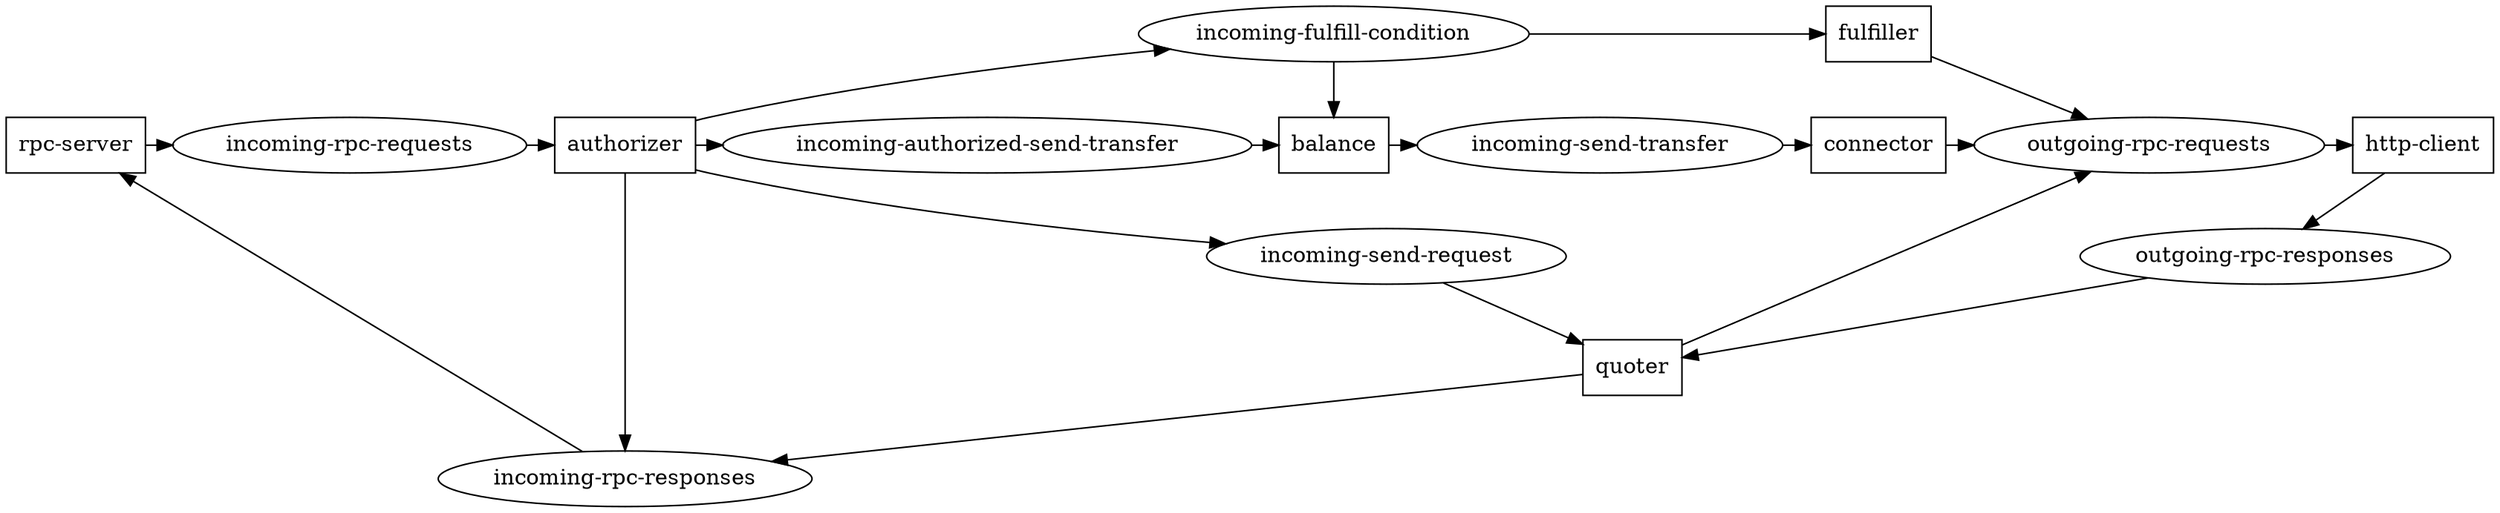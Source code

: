 digraph streams {
  subgraph components {
    node [ shape = box ];
    "rpc-server"
    "authorizer"
    "balance"
    "connector"
    "http-client"
    "fulfiller"
    "quoter"
  }

  "rpc-server" -> "incoming-rpc-requests" -> "authorizer";
  "authorizer" -> "incoming-authorized-send-transfer" -> "balance"
  "balance" -> "incoming-send-transfer" -> "connector";
  "incoming-fulfill-condition" -> "balance";
  "authorizer" -> "incoming-send-request" -> "quoter";
  "authorizer" -> "incoming-rpc-responses" -> "rpc-server";
  "authorizer" -> "incoming-fulfill-condition" -> "fulfiller";
  "connector" -> "outgoing-rpc-requests" -> "http-client";
  "quoter" -> "outgoing-rpc-requests";
  "http-client" -> "outgoing-rpc-responses" -> "quoter" -> "incoming-rpc-responses";
  "fulfiller" -> "outgoing-rpc-requests";

  { rank = same; "rpc-server" "incoming-rpc-requests" "authorizer" "incoming-authorized-send-transfer" "balance" "incoming-send-transfer" "connector" "outgoing-rpc-requests" "http-client" }
  { rank = source; "fulfiller" "incoming-fulfill-condition" }


}
